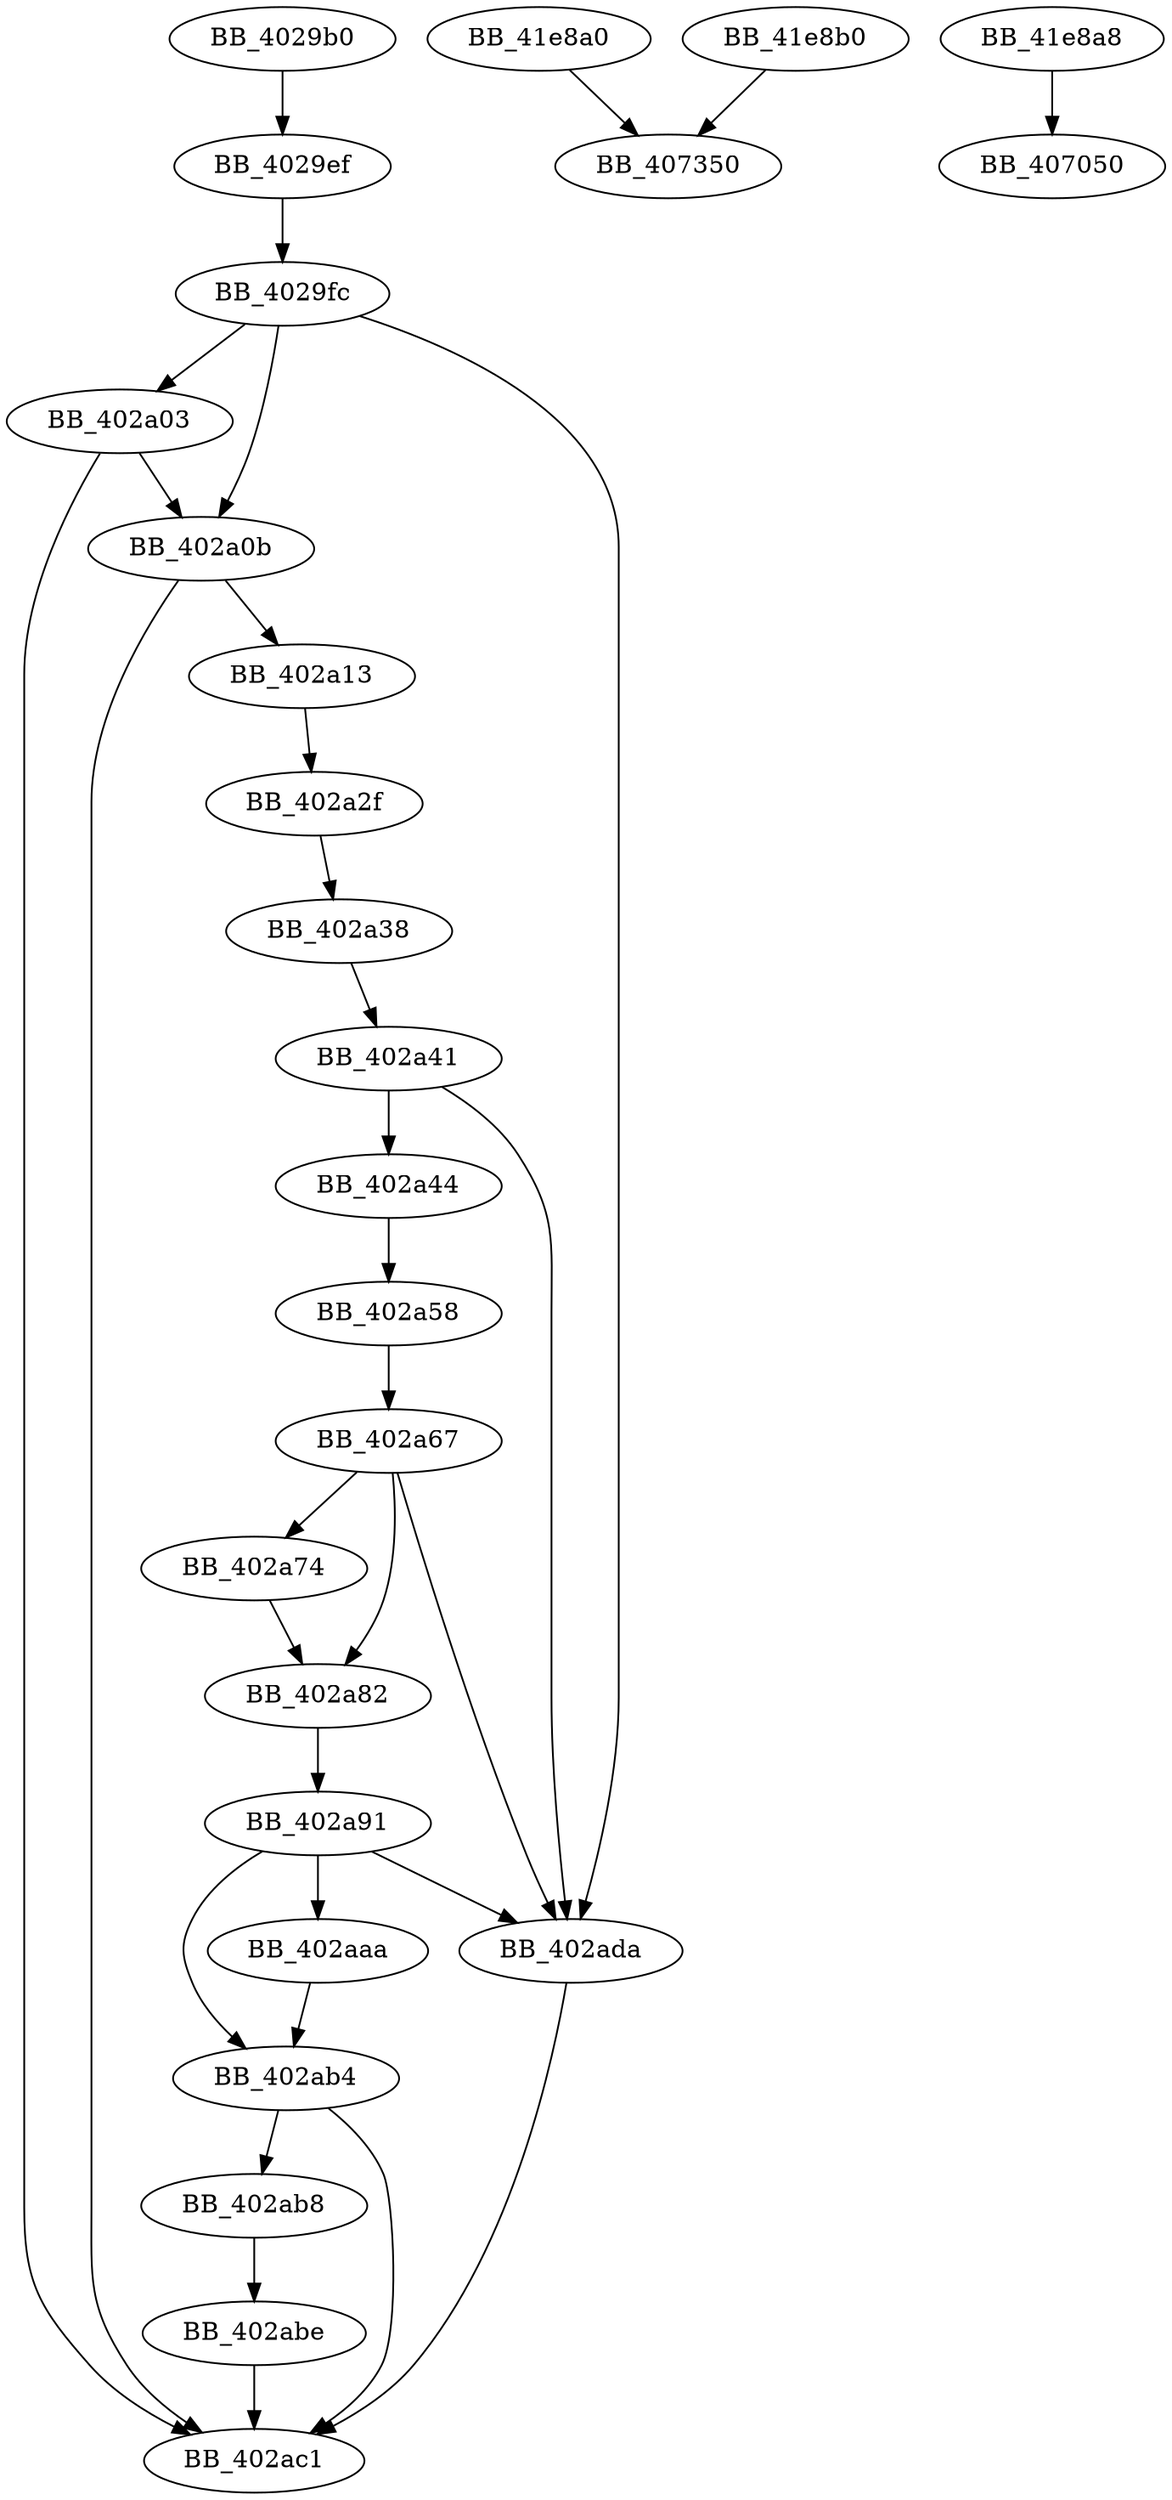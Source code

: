 DiGraph sub_4029B0{
BB_4029b0->BB_4029ef
BB_4029ef->BB_4029fc
BB_4029fc->BB_402a03
BB_4029fc->BB_402a0b
BB_4029fc->BB_402ada
BB_402a03->BB_402a0b
BB_402a03->BB_402ac1
BB_402a0b->BB_402a13
BB_402a0b->BB_402ac1
BB_402a13->BB_402a2f
BB_402a2f->BB_402a38
BB_402a38->BB_402a41
BB_402a41->BB_402a44
BB_402a41->BB_402ada
BB_402a44->BB_402a58
BB_402a58->BB_402a67
BB_402a67->BB_402a74
BB_402a67->BB_402a82
BB_402a67->BB_402ada
BB_402a74->BB_402a82
BB_402a82->BB_402a91
BB_402a91->BB_402aaa
BB_402a91->BB_402ab4
BB_402a91->BB_402ada
BB_402aaa->BB_402ab4
BB_402ab4->BB_402ab8
BB_402ab4->BB_402ac1
BB_402ab8->BB_402abe
BB_402abe->BB_402ac1
BB_402ada->BB_402ac1
BB_41e8a0->BB_407350
BB_41e8a8->BB_407050
BB_41e8b0->BB_407350
}
